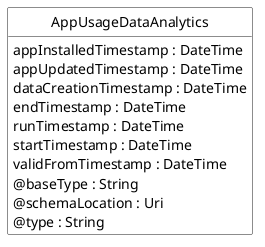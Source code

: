 @startuml
hide circle
hide methods
hide stereotype
show <<Enumeration>> stereotype
skinparam class {
   BackgroundColor<<Enumeration>> #E6F5F7
   BackgroundColor<<Ref>> #FFFFE0
   BackgroundColor<<Pivot>> #FFFFFFF
   BackgroundColor<<SimpleType>> #E2F0DA
   BackgroundColor #FCF2E3
}

class AppUsageDataAnalytics <<Pivot>> {
    appInstalledTimestamp : DateTime
    appUpdatedTimestamp : DateTime
    dataCreationTimestamp : DateTime
    endTimestamp : DateTime
    runTimestamp : DateTime
    startTimestamp : DateTime
    validFromTimestamp : DateTime
    @baseType : String
    @schemaLocation : Uri
    @type : String
}


@enduml